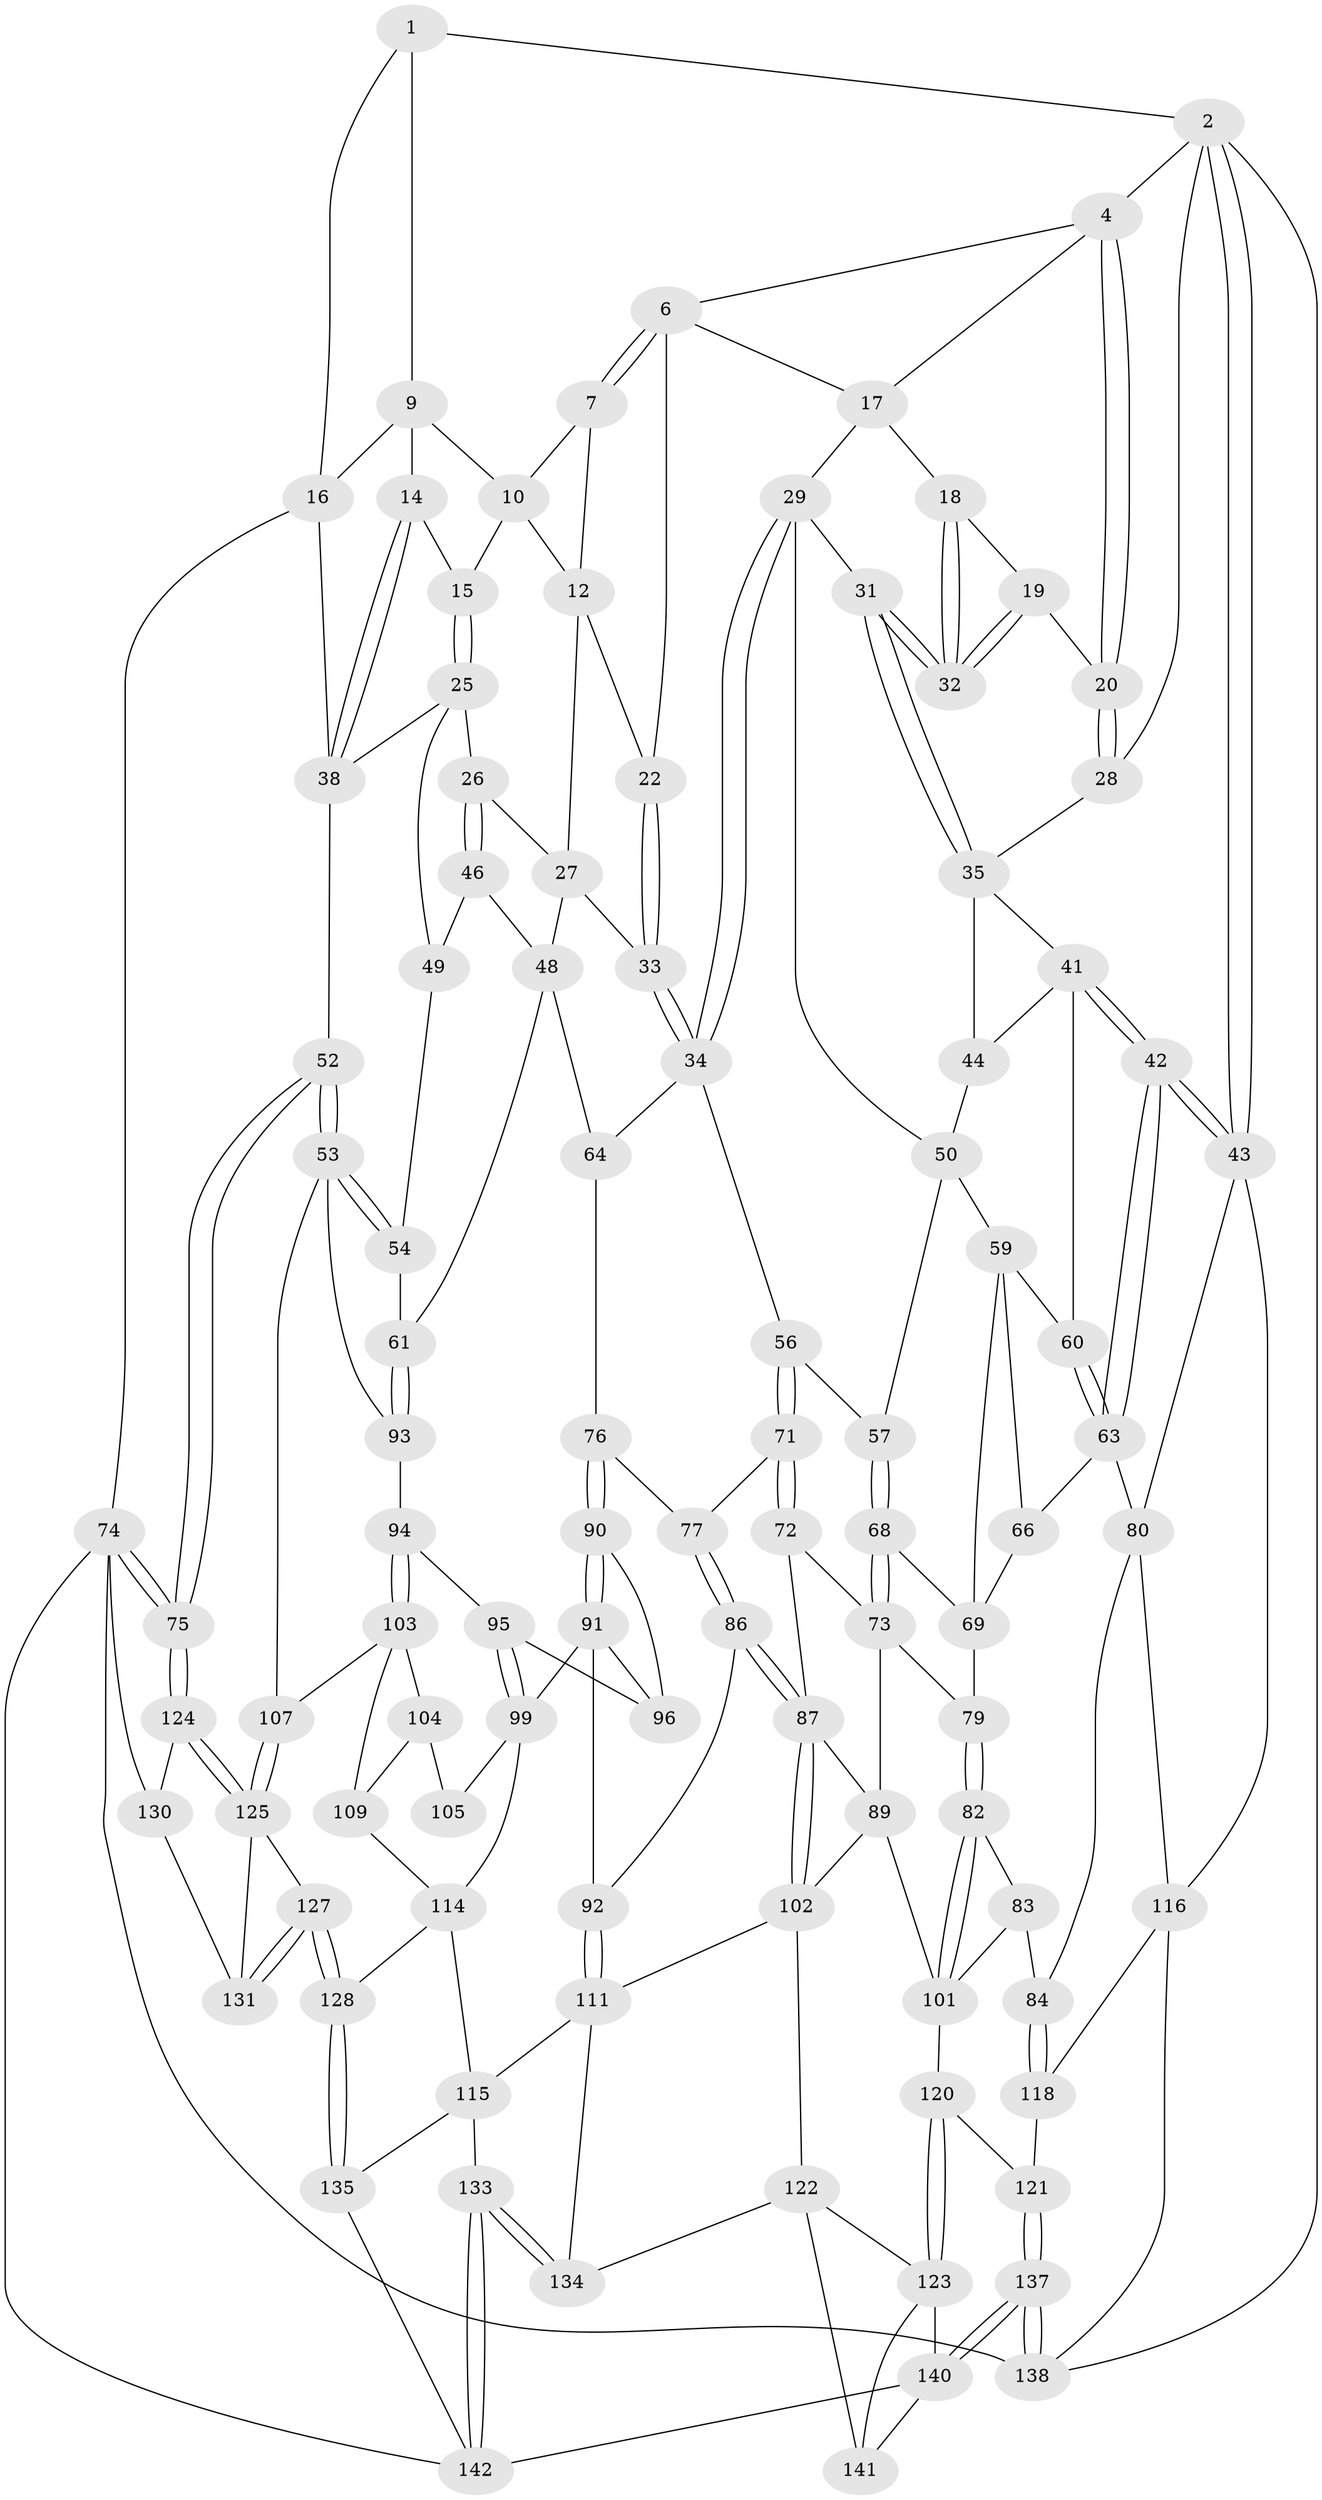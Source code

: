 // Generated by graph-tools (version 1.1) at 2025/24/03/03/25 07:24:38]
// undirected, 101 vertices, 223 edges
graph export_dot {
graph [start="1"]
  node [color=gray90,style=filled];
  1 [pos="+0.8340368020153835+0"];
  2 [pos="+0+0",super="+3"];
  4 [pos="+0.33316382467828265+0",super="+5"];
  6 [pos="+0.5018738291144117+0",super="+23"];
  7 [pos="+0.6618553571162992+0",super="+8"];
  9 [pos="+1+0.07201727345061046",super="+13"];
  10 [pos="+0.8421477580237248+0",super="+11"];
  12 [pos="+0.7300708365527488+0.10292164873975393",super="+21"];
  14 [pos="+0.8849430923249445+0.15859558930514037"];
  15 [pos="+0.8784109079735609+0.15937642810972782"];
  16 [pos="+1+0.08185379295075497"];
  17 [pos="+0.35322547921678576+0.06969021734797501",super="+24"];
  18 [pos="+0.3342124001707781+0.09190302154285447"];
  19 [pos="+0.24073197540416436+0.13538028188733148"];
  20 [pos="+0.21673393909952304+0.13716837450332314"];
  22 [pos="+0.5478311257204973+0.042809402761622865"];
  25 [pos="+0.8696414252913941+0.1744203311371269",super="+40"];
  26 [pos="+0.7864065222675588+0.21749202925357417"];
  27 [pos="+0.7162243148054969+0.19815378853403726",super="+37"];
  28 [pos="+0.15600209460706385+0.15695212102855563"];
  29 [pos="+0.39553284802425864+0.3077655117269401",super="+30"];
  31 [pos="+0.34185458941728314+0.2554339120028571"];
  32 [pos="+0.3321341467388702+0.2259265120244505"];
  33 [pos="+0.5428961730304775+0.3352447376433526"];
  34 [pos="+0.5335974648284574+0.3410346597835774",super="+55"];
  35 [pos="+0.17592927819979656+0.20495911165849978",super="+36"];
  38 [pos="+1+0.27998725852076745",super="+39"];
  41 [pos="+0+0.3178689089843344",super="+45"];
  42 [pos="+0+0.34879918448349134"];
  43 [pos="+0+0.3455812574705896",super="+81"];
  44 [pos="+0.22064381352920956+0.30285191882818596"];
  46 [pos="+0.7883608374421827+0.2815519541195218",super="+47"];
  48 [pos="+0.6803548571815182+0.3796929957789763",super="+62"];
  49 [pos="+0.8819565940519849+0.33368752393213663",super="+51"];
  50 [pos="+0.33806795054406813+0.3475590063128948",super="+58"];
  52 [pos="+1+0.5492889151081398"];
  53 [pos="+1+0.5569430346267096",super="+98"];
  54 [pos="+0.8576490613449331+0.4691285366301569"];
  56 [pos="+0.4103891159064783+0.5126272994664034"];
  57 [pos="+0.3308294462703181+0.4690303237174308"];
  59 [pos="+0.18511137432403638+0.43105697980327684",super="+65"];
  60 [pos="+0.1689997590274925+0.42214962692860003"];
  61 [pos="+0.73690672861659+0.5719749850291692"];
  63 [pos="+0.06441566842651539+0.5364228548837076",super="+67"];
  64 [pos="+0.5323327123104582+0.5119828357351403"];
  66 [pos="+0.1630773866327349+0.5183004037740594"];
  68 [pos="+0.2810806279683866+0.5436590683229645"];
  69 [pos="+0.2685214226911212+0.5439310353241116",super="+70"];
  71 [pos="+0.3732996686525501+0.5806263204104006"];
  72 [pos="+0.3636603933676238+0.5869464609551096"];
  73 [pos="+0.3119361223166859+0.576437798596425",super="+78"];
  74 [pos="+1+1",super="+144"];
  75 [pos="+1+0.7880375200304836"];
  76 [pos="+0.5303024030421876+0.5290394011449749"];
  77 [pos="+0.4402444135163671+0.599689729688665"];
  79 [pos="+0.17019516657169118+0.6525589405245621"];
  80 [pos="+0.08463350545140594+0.6036814993200379",super="+85"];
  82 [pos="+0.1617258260945652+0.6593267437689715"];
  83 [pos="+0.15081108951639383+0.6646056965622645"];
  84 [pos="+0.1363955852537128+0.664758301928312"];
  86 [pos="+0.4296959519680682+0.6808869192963776"];
  87 [pos="+0.41629010396392446+0.6857322112660619",super="+88"];
  89 [pos="+0.3108671011880694+0.677700121968104",super="+100"];
  90 [pos="+0.5411280790978417+0.587517532097408"];
  91 [pos="+0.5215952076783431+0.6341438565461245",super="+97"];
  92 [pos="+0.48872811349100126+0.6854487212772146"];
  93 [pos="+0.7384884459784422+0.6101031770888512"];
  94 [pos="+0.726510441720979+0.6234091422749715"];
  95 [pos="+0.6646063180731915+0.6521280680390233"];
  96 [pos="+0.5601884759710937+0.602142408977994"];
  99 [pos="+0.6102432462956469+0.729786529309912",super="+106"];
  101 [pos="+0.29909300912107284+0.7438227532643586",super="+117"];
  102 [pos="+0.3865187110351+0.776972347478737",super="+113"];
  103 [pos="+0.7253248935836639+0.7020101002527731",super="+108"];
  104 [pos="+0.7237862296723745+0.7103389293496931",super="+110"];
  105 [pos="+0.6433860069637344+0.768103196562496"];
  107 [pos="+0.8670718380731319+0.7531748281785882"];
  109 [pos="+0.7510863420570772+0.8061909695700984"];
  111 [pos="+0.5549381380036441+0.7904808164863457",super="+112"];
  114 [pos="+0.5818831182551802+0.7818652365005879",super="+129"];
  115 [pos="+0.5565101698923466+0.7906165880974587",super="+132"];
  116 [pos="+0+0.7347215272131272",super="+119"];
  118 [pos="+0.042334152480402586+0.8061951468145145"];
  120 [pos="+0.22607387547782218+0.8339505990151908"];
  121 [pos="+0.22490531501220712+0.8351991875452381"];
  122 [pos="+0.3709271460644955+0.8491725421261592",super="+136"];
  123 [pos="+0.35319506955899904+0.8668220340369329",super="+139"];
  124 [pos="+0.9379450977598782+0.8410211725052967"];
  125 [pos="+0.878082664958276+0.7803716552802643",super="+126"];
  127 [pos="+0.7498542038267688+0.9519212954651496"];
  128 [pos="+0.7358966693228652+0.9594669987160888"];
  130 [pos="+0.9249083649019142+0.9158062776182208"];
  131 [pos="+0.8945345347167233+0.9150597511452859"];
  133 [pos="+0.4811886536291024+0.9295706411339653"];
  134 [pos="+0.47916365418992174+0.9259958850232162"];
  135 [pos="+0.6731324121014962+1"];
  137 [pos="+0.11750947665641871+1"];
  138 [pos="+0+1"];
  140 [pos="+0.18637685418493705+1",super="+143"];
  141 [pos="+0.4191543953554157+0.9339565708947403"];
  142 [pos="+0.6090753571241624+1",super="+145"];
  1 -- 2;
  1 -- 9;
  1 -- 16;
  2 -- 43;
  2 -- 43;
  2 -- 138;
  2 -- 4;
  2 -- 28;
  4 -- 20;
  4 -- 20;
  4 -- 17;
  4 -- 6;
  6 -- 7;
  6 -- 7;
  6 -- 17;
  6 -- 22;
  7 -- 12;
  7 -- 10;
  9 -- 10;
  9 -- 16;
  9 -- 14;
  10 -- 12;
  10 -- 15;
  12 -- 27;
  12 -- 22;
  14 -- 15;
  14 -- 38;
  14 -- 38;
  15 -- 25;
  15 -- 25;
  16 -- 38;
  16 -- 74;
  17 -- 18;
  17 -- 29;
  18 -- 19;
  18 -- 32;
  18 -- 32;
  19 -- 20;
  19 -- 32;
  19 -- 32;
  20 -- 28;
  20 -- 28;
  22 -- 33;
  22 -- 33;
  25 -- 26;
  25 -- 49;
  25 -- 38;
  26 -- 27;
  26 -- 46;
  26 -- 46;
  27 -- 48;
  27 -- 33;
  28 -- 35;
  29 -- 34;
  29 -- 34;
  29 -- 50;
  29 -- 31;
  31 -- 32;
  31 -- 32;
  31 -- 35;
  31 -- 35;
  33 -- 34;
  33 -- 34;
  34 -- 56;
  34 -- 64;
  35 -- 44;
  35 -- 41;
  38 -- 52;
  41 -- 42;
  41 -- 42;
  41 -- 44;
  41 -- 60;
  42 -- 43;
  42 -- 43;
  42 -- 63;
  42 -- 63;
  43 -- 80;
  43 -- 116;
  44 -- 50;
  46 -- 49 [weight=2];
  46 -- 48;
  48 -- 64;
  48 -- 61;
  49 -- 54;
  50 -- 57;
  50 -- 59;
  52 -- 53;
  52 -- 53;
  52 -- 75;
  52 -- 75;
  53 -- 54;
  53 -- 54;
  53 -- 107;
  53 -- 93;
  54 -- 61;
  56 -- 57;
  56 -- 71;
  56 -- 71;
  57 -- 68;
  57 -- 68;
  59 -- 60;
  59 -- 66;
  59 -- 69;
  60 -- 63;
  60 -- 63;
  61 -- 93;
  61 -- 93;
  63 -- 80;
  63 -- 66;
  64 -- 76;
  66 -- 69;
  68 -- 69;
  68 -- 73;
  68 -- 73;
  69 -- 79;
  71 -- 72;
  71 -- 72;
  71 -- 77;
  72 -- 73;
  72 -- 87;
  73 -- 89;
  73 -- 79;
  74 -- 75;
  74 -- 75;
  74 -- 138;
  74 -- 130;
  74 -- 142;
  75 -- 124;
  75 -- 124;
  76 -- 77;
  76 -- 90;
  76 -- 90;
  77 -- 86;
  77 -- 86;
  79 -- 82;
  79 -- 82;
  80 -- 116;
  80 -- 84;
  82 -- 83;
  82 -- 101;
  82 -- 101;
  83 -- 84;
  83 -- 101;
  84 -- 118;
  84 -- 118;
  86 -- 87;
  86 -- 87;
  86 -- 92;
  87 -- 102;
  87 -- 102;
  87 -- 89;
  89 -- 101;
  89 -- 102;
  90 -- 91;
  90 -- 91;
  90 -- 96;
  91 -- 92;
  91 -- 96;
  91 -- 99;
  92 -- 111;
  92 -- 111;
  93 -- 94;
  94 -- 95;
  94 -- 103;
  94 -- 103;
  95 -- 96;
  95 -- 99;
  95 -- 99;
  99 -- 105;
  99 -- 114;
  101 -- 120;
  102 -- 122;
  102 -- 111;
  103 -- 104;
  103 -- 107;
  103 -- 109;
  104 -- 105 [weight=2];
  104 -- 109;
  107 -- 125;
  107 -- 125;
  109 -- 114;
  111 -- 115;
  111 -- 134;
  114 -- 115;
  114 -- 128;
  115 -- 133;
  115 -- 135;
  116 -- 138;
  116 -- 118;
  118 -- 121;
  120 -- 121;
  120 -- 123;
  120 -- 123;
  121 -- 137;
  121 -- 137;
  122 -- 123;
  122 -- 141;
  122 -- 134;
  123 -- 140;
  123 -- 141;
  124 -- 125;
  124 -- 125;
  124 -- 130;
  125 -- 131;
  125 -- 127;
  127 -- 128;
  127 -- 128;
  127 -- 131;
  127 -- 131;
  128 -- 135;
  128 -- 135;
  130 -- 131;
  133 -- 134;
  133 -- 134;
  133 -- 142;
  133 -- 142;
  135 -- 142;
  137 -- 138;
  137 -- 138;
  137 -- 140;
  137 -- 140;
  140 -- 141;
  140 -- 142;
}
